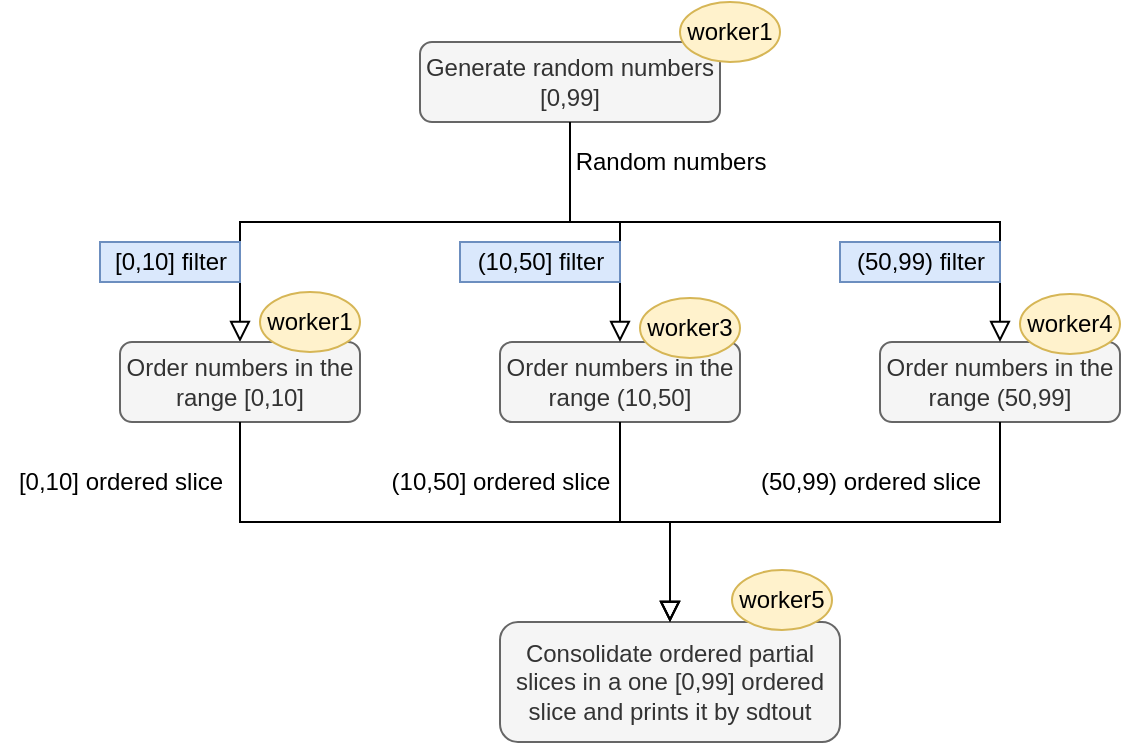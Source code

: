 <mxfile version="13.7.9" type="device"><diagram id="C5RBs43oDa-KdzZeNtuy" name="Page-1"><mxGraphModel dx="1457" dy="571" grid="1" gridSize="10" guides="1" tooltips="1" connect="1" arrows="1" fold="1" page="1" pageScale="1" pageWidth="827" pageHeight="1169" math="0" shadow="0"><root><mxCell id="WIyWlLk6GJQsqaUBKTNV-0"/><mxCell id="WIyWlLk6GJQsqaUBKTNV-1" parent="WIyWlLk6GJQsqaUBKTNV-0"/><mxCell id="WIyWlLk6GJQsqaUBKTNV-2" value="" style="rounded=0;html=1;jettySize=auto;orthogonalLoop=1;fontSize=11;endArrow=block;endFill=0;endSize=8;strokeWidth=1;shadow=0;labelBackgroundColor=none;edgeStyle=orthogonalEdgeStyle;entryX=0.5;entryY=0;entryDx=0;entryDy=0;" parent="WIyWlLk6GJQsqaUBKTNV-1" target="WIyWlLk6GJQsqaUBKTNV-11" edge="1"><mxGeometry relative="1" as="geometry"><mxPoint x="235" y="100" as="sourcePoint"/><mxPoint x="220" y="170" as="targetPoint"/><Array as="points"><mxPoint x="235" y="150"/><mxPoint x="70" y="150"/></Array></mxGeometry></mxCell><mxCell id="WIyWlLk6GJQsqaUBKTNV-3" value="Generate random numbers [0,99]" style="rounded=1;whiteSpace=wrap;html=1;fontSize=12;glass=0;strokeWidth=1;shadow=0;fillColor=#f5f5f5;strokeColor=#666666;fontColor=#333333;" parent="WIyWlLk6GJQsqaUBKTNV-1" vertex="1"><mxGeometry x="160" y="60" width="150" height="40" as="geometry"/></mxCell><mxCell id="WIyWlLk6GJQsqaUBKTNV-4" value="Yes" style="rounded=0;html=1;jettySize=auto;orthogonalLoop=1;fontSize=11;endArrow=block;endFill=0;endSize=8;strokeWidth=1;shadow=0;labelBackgroundColor=none;edgeStyle=orthogonalEdgeStyle;" parent="WIyWlLk6GJQsqaUBKTNV-1" target="WIyWlLk6GJQsqaUBKTNV-10" edge="1"><mxGeometry y="20" relative="1" as="geometry"><mxPoint as="offset"/><mxPoint x="220" y="250" as="sourcePoint"/></mxGeometry></mxCell><mxCell id="WIyWlLk6GJQsqaUBKTNV-11" value="Order numbers in the range [0,10]" style="rounded=1;whiteSpace=wrap;html=1;fontSize=12;glass=0;strokeWidth=1;shadow=0;fillColor=#f5f5f5;strokeColor=#666666;fontColor=#333333;" parent="WIyWlLk6GJQsqaUBKTNV-1" vertex="1"><mxGeometry x="10" y="210" width="120" height="40" as="geometry"/></mxCell><mxCell id="F7edd5sMLiKjXx5_Uas8-0" value="Order numbers in the range (10,50]" style="rounded=1;whiteSpace=wrap;html=1;fontSize=12;glass=0;strokeWidth=1;shadow=0;fillColor=#f5f5f5;strokeColor=#666666;fontColor=#333333;" vertex="1" parent="WIyWlLk6GJQsqaUBKTNV-1"><mxGeometry x="200" y="210" width="120" height="40" as="geometry"/></mxCell><mxCell id="F7edd5sMLiKjXx5_Uas8-1" value="Order numbers in the range (50,99]" style="rounded=1;whiteSpace=wrap;html=1;fontSize=12;glass=0;strokeWidth=1;shadow=0;fillColor=#f5f5f5;strokeColor=#666666;fontColor=#333333;" vertex="1" parent="WIyWlLk6GJQsqaUBKTNV-1"><mxGeometry x="390" y="210" width="120" height="40" as="geometry"/></mxCell><mxCell id="F7edd5sMLiKjXx5_Uas8-2" value="" style="rounded=0;html=1;jettySize=auto;orthogonalLoop=1;fontSize=11;endArrow=block;endFill=0;endSize=8;strokeWidth=1;shadow=0;labelBackgroundColor=none;edgeStyle=orthogonalEdgeStyle;entryX=0.5;entryY=0;entryDx=0;entryDy=0;exitX=0.5;exitY=1;exitDx=0;exitDy=0;" edge="1" parent="WIyWlLk6GJQsqaUBKTNV-1" source="WIyWlLk6GJQsqaUBKTNV-3" target="F7edd5sMLiKjXx5_Uas8-0"><mxGeometry relative="1" as="geometry"><mxPoint x="245.029" y="130" as="sourcePoint"/><mxPoint x="120.04" y="220" as="targetPoint"/><Array as="points"><mxPoint x="235" y="150"/><mxPoint x="260" y="150"/></Array></mxGeometry></mxCell><mxCell id="F7edd5sMLiKjXx5_Uas8-3" value="" style="rounded=0;html=1;jettySize=auto;orthogonalLoop=1;fontSize=11;endArrow=block;endFill=0;endSize=8;strokeWidth=1;shadow=0;labelBackgroundColor=none;edgeStyle=orthogonalEdgeStyle;entryX=0.5;entryY=0;entryDx=0;entryDy=0;exitX=0.5;exitY=1;exitDx=0;exitDy=0;" edge="1" parent="WIyWlLk6GJQsqaUBKTNV-1" source="WIyWlLk6GJQsqaUBKTNV-3" target="F7edd5sMLiKjXx5_Uas8-1"><mxGeometry relative="1" as="geometry"><mxPoint x="245" y="130" as="sourcePoint"/><mxPoint x="270" y="220" as="targetPoint"/><Array as="points"><mxPoint x="235" y="150"/><mxPoint x="450" y="150"/></Array></mxGeometry></mxCell><mxCell id="F7edd5sMLiKjXx5_Uas8-4" value="Random numbers" style="text;html=1;resizable=0;autosize=1;align=center;verticalAlign=middle;points=[];fillColor=none;strokeColor=none;rounded=0;" vertex="1" parent="WIyWlLk6GJQsqaUBKTNV-1"><mxGeometry x="230" y="110" width="110" height="20" as="geometry"/></mxCell><mxCell id="F7edd5sMLiKjXx5_Uas8-5" value="Consolidate ordered partial slices in a one [0,99] ordered slice and prints it by sdtout" style="rounded=1;whiteSpace=wrap;html=1;fontSize=12;glass=0;strokeWidth=1;shadow=0;fillColor=#f5f5f5;strokeColor=#666666;fontColor=#333333;" vertex="1" parent="WIyWlLk6GJQsqaUBKTNV-1"><mxGeometry x="200" y="350" width="170" height="60" as="geometry"/></mxCell><mxCell id="F7edd5sMLiKjXx5_Uas8-6" value="" style="rounded=0;html=1;jettySize=auto;orthogonalLoop=1;fontSize=11;endArrow=block;endFill=0;endSize=8;strokeWidth=1;shadow=0;labelBackgroundColor=none;edgeStyle=orthogonalEdgeStyle;entryX=0.5;entryY=0;entryDx=0;entryDy=0;exitX=0.5;exitY=1;exitDx=0;exitDy=0;" edge="1" parent="WIyWlLk6GJQsqaUBKTNV-1" source="WIyWlLk6GJQsqaUBKTNV-11" target="F7edd5sMLiKjXx5_Uas8-5"><mxGeometry relative="1" as="geometry"><mxPoint x="245.029" y="110" as="sourcePoint"/><mxPoint x="130" y="220" as="targetPoint"/></mxGeometry></mxCell><mxCell id="F7edd5sMLiKjXx5_Uas8-7" value="" style="rounded=0;html=1;jettySize=auto;orthogonalLoop=1;fontSize=11;endArrow=block;endFill=0;endSize=8;strokeWidth=1;shadow=0;labelBackgroundColor=none;edgeStyle=orthogonalEdgeStyle;exitX=0.5;exitY=1;exitDx=0;exitDy=0;entryX=0.5;entryY=0;entryDx=0;entryDy=0;" edge="1" parent="WIyWlLk6GJQsqaUBKTNV-1" source="F7edd5sMLiKjXx5_Uas8-0" target="F7edd5sMLiKjXx5_Uas8-5"><mxGeometry relative="1" as="geometry"><mxPoint x="130" y="260" as="sourcePoint"/><mxPoint x="190" y="320" as="targetPoint"/></mxGeometry></mxCell><mxCell id="F7edd5sMLiKjXx5_Uas8-8" value="" style="rounded=0;html=1;jettySize=auto;orthogonalLoop=1;fontSize=11;endArrow=block;endFill=0;endSize=8;strokeWidth=1;shadow=0;labelBackgroundColor=none;edgeStyle=orthogonalEdgeStyle;entryX=0.5;entryY=0;entryDx=0;entryDy=0;exitX=0.5;exitY=1;exitDx=0;exitDy=0;" edge="1" parent="WIyWlLk6GJQsqaUBKTNV-1" source="F7edd5sMLiKjXx5_Uas8-1" target="F7edd5sMLiKjXx5_Uas8-5"><mxGeometry relative="1" as="geometry"><mxPoint x="130" y="260" as="sourcePoint"/><mxPoint x="270" y="360" as="targetPoint"/></mxGeometry></mxCell><mxCell id="F7edd5sMLiKjXx5_Uas8-9" value="[0,10] filter" style="text;html=1;resizable=0;autosize=1;align=center;verticalAlign=middle;points=[];fillColor=#dae8fc;strokeColor=#6c8ebf;rounded=0;" vertex="1" parent="WIyWlLk6GJQsqaUBKTNV-1"><mxGeometry y="160" width="70" height="20" as="geometry"/></mxCell><mxCell id="F7edd5sMLiKjXx5_Uas8-10" value="(10,50] filter" style="text;html=1;resizable=0;autosize=1;align=center;verticalAlign=middle;points=[];fillColor=#dae8fc;strokeColor=#6c8ebf;rounded=0;" vertex="1" parent="WIyWlLk6GJQsqaUBKTNV-1"><mxGeometry x="180" y="160" width="80" height="20" as="geometry"/></mxCell><mxCell id="F7edd5sMLiKjXx5_Uas8-11" value="(50,99) filter" style="text;html=1;resizable=0;autosize=1;align=center;verticalAlign=middle;points=[];fillColor=#dae8fc;strokeColor=#6c8ebf;rounded=0;" vertex="1" parent="WIyWlLk6GJQsqaUBKTNV-1"><mxGeometry x="370" y="160" width="80" height="20" as="geometry"/></mxCell><mxCell id="F7edd5sMLiKjXx5_Uas8-12" value="[0,10] ordered slice" style="text;html=1;resizable=0;autosize=1;align=center;verticalAlign=middle;points=[];fillColor=none;strokeColor=none;rounded=0;" vertex="1" parent="WIyWlLk6GJQsqaUBKTNV-1"><mxGeometry x="-50" y="270" width="120" height="20" as="geometry"/></mxCell><mxCell id="F7edd5sMLiKjXx5_Uas8-13" value="(10,50] ordered slice" style="text;html=1;resizable=0;autosize=1;align=center;verticalAlign=middle;points=[];fillColor=none;strokeColor=none;rounded=0;" vertex="1" parent="WIyWlLk6GJQsqaUBKTNV-1"><mxGeometry x="140" y="270" width="120" height="20" as="geometry"/></mxCell><mxCell id="F7edd5sMLiKjXx5_Uas8-14" value="(50,99) ordered slice" style="text;html=1;resizable=0;autosize=1;align=center;verticalAlign=middle;points=[];fillColor=none;strokeColor=none;rounded=0;" vertex="1" parent="WIyWlLk6GJQsqaUBKTNV-1"><mxGeometry x="320" y="270" width="130" height="20" as="geometry"/></mxCell><mxCell id="F7edd5sMLiKjXx5_Uas8-16" value="worker1" style="ellipse;whiteSpace=wrap;html=1;fillColor=#fff2cc;strokeColor=#d6b656;" vertex="1" parent="WIyWlLk6GJQsqaUBKTNV-1"><mxGeometry x="290" y="40" width="50" height="30" as="geometry"/></mxCell><mxCell id="F7edd5sMLiKjXx5_Uas8-17" value="worker3" style="ellipse;whiteSpace=wrap;html=1;fillColor=#fff2cc;strokeColor=#d6b656;" vertex="1" parent="WIyWlLk6GJQsqaUBKTNV-1"><mxGeometry x="270" y="188" width="50" height="30" as="geometry"/></mxCell><mxCell id="F7edd5sMLiKjXx5_Uas8-18" value="worker4" style="ellipse;whiteSpace=wrap;html=1;fillColor=#fff2cc;strokeColor=#d6b656;" vertex="1" parent="WIyWlLk6GJQsqaUBKTNV-1"><mxGeometry x="460" y="186" width="50" height="30" as="geometry"/></mxCell><mxCell id="F7edd5sMLiKjXx5_Uas8-19" value="worker5" style="ellipse;whiteSpace=wrap;html=1;fillColor=#fff2cc;strokeColor=#d6b656;" vertex="1" parent="WIyWlLk6GJQsqaUBKTNV-1"><mxGeometry x="316" y="324" width="50" height="30" as="geometry"/></mxCell><mxCell id="F7edd5sMLiKjXx5_Uas8-20" value="worker1" style="ellipse;whiteSpace=wrap;html=1;fillColor=#fff2cc;strokeColor=#d6b656;" vertex="1" parent="WIyWlLk6GJQsqaUBKTNV-1"><mxGeometry x="80" y="185" width="50" height="30" as="geometry"/></mxCell></root></mxGraphModel></diagram></mxfile>